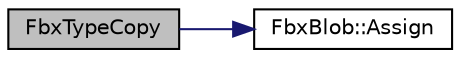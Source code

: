 digraph "FbxTypeCopy"
{
  edge [fontname="Helvetica",fontsize="10",labelfontname="Helvetica",labelfontsize="10"];
  node [fontname="Helvetica",fontsize="10",shape=record];
  rankdir="LR";
  Node748 [label="FbxTypeCopy",height=0.2,width=0.4,color="black", fillcolor="grey75", style="filled", fontcolor="black"];
  Node748 -> Node749 [color="midnightblue",fontsize="10",style="solid",fontname="Helvetica"];
  Node749 [label="FbxBlob::Assign",height=0.2,width=0.4,color="black", fillcolor="white", style="filled",URL="$class_fbx_blob.html#a9370942703afba1f51798ff5ac2b0ec5"];
}
